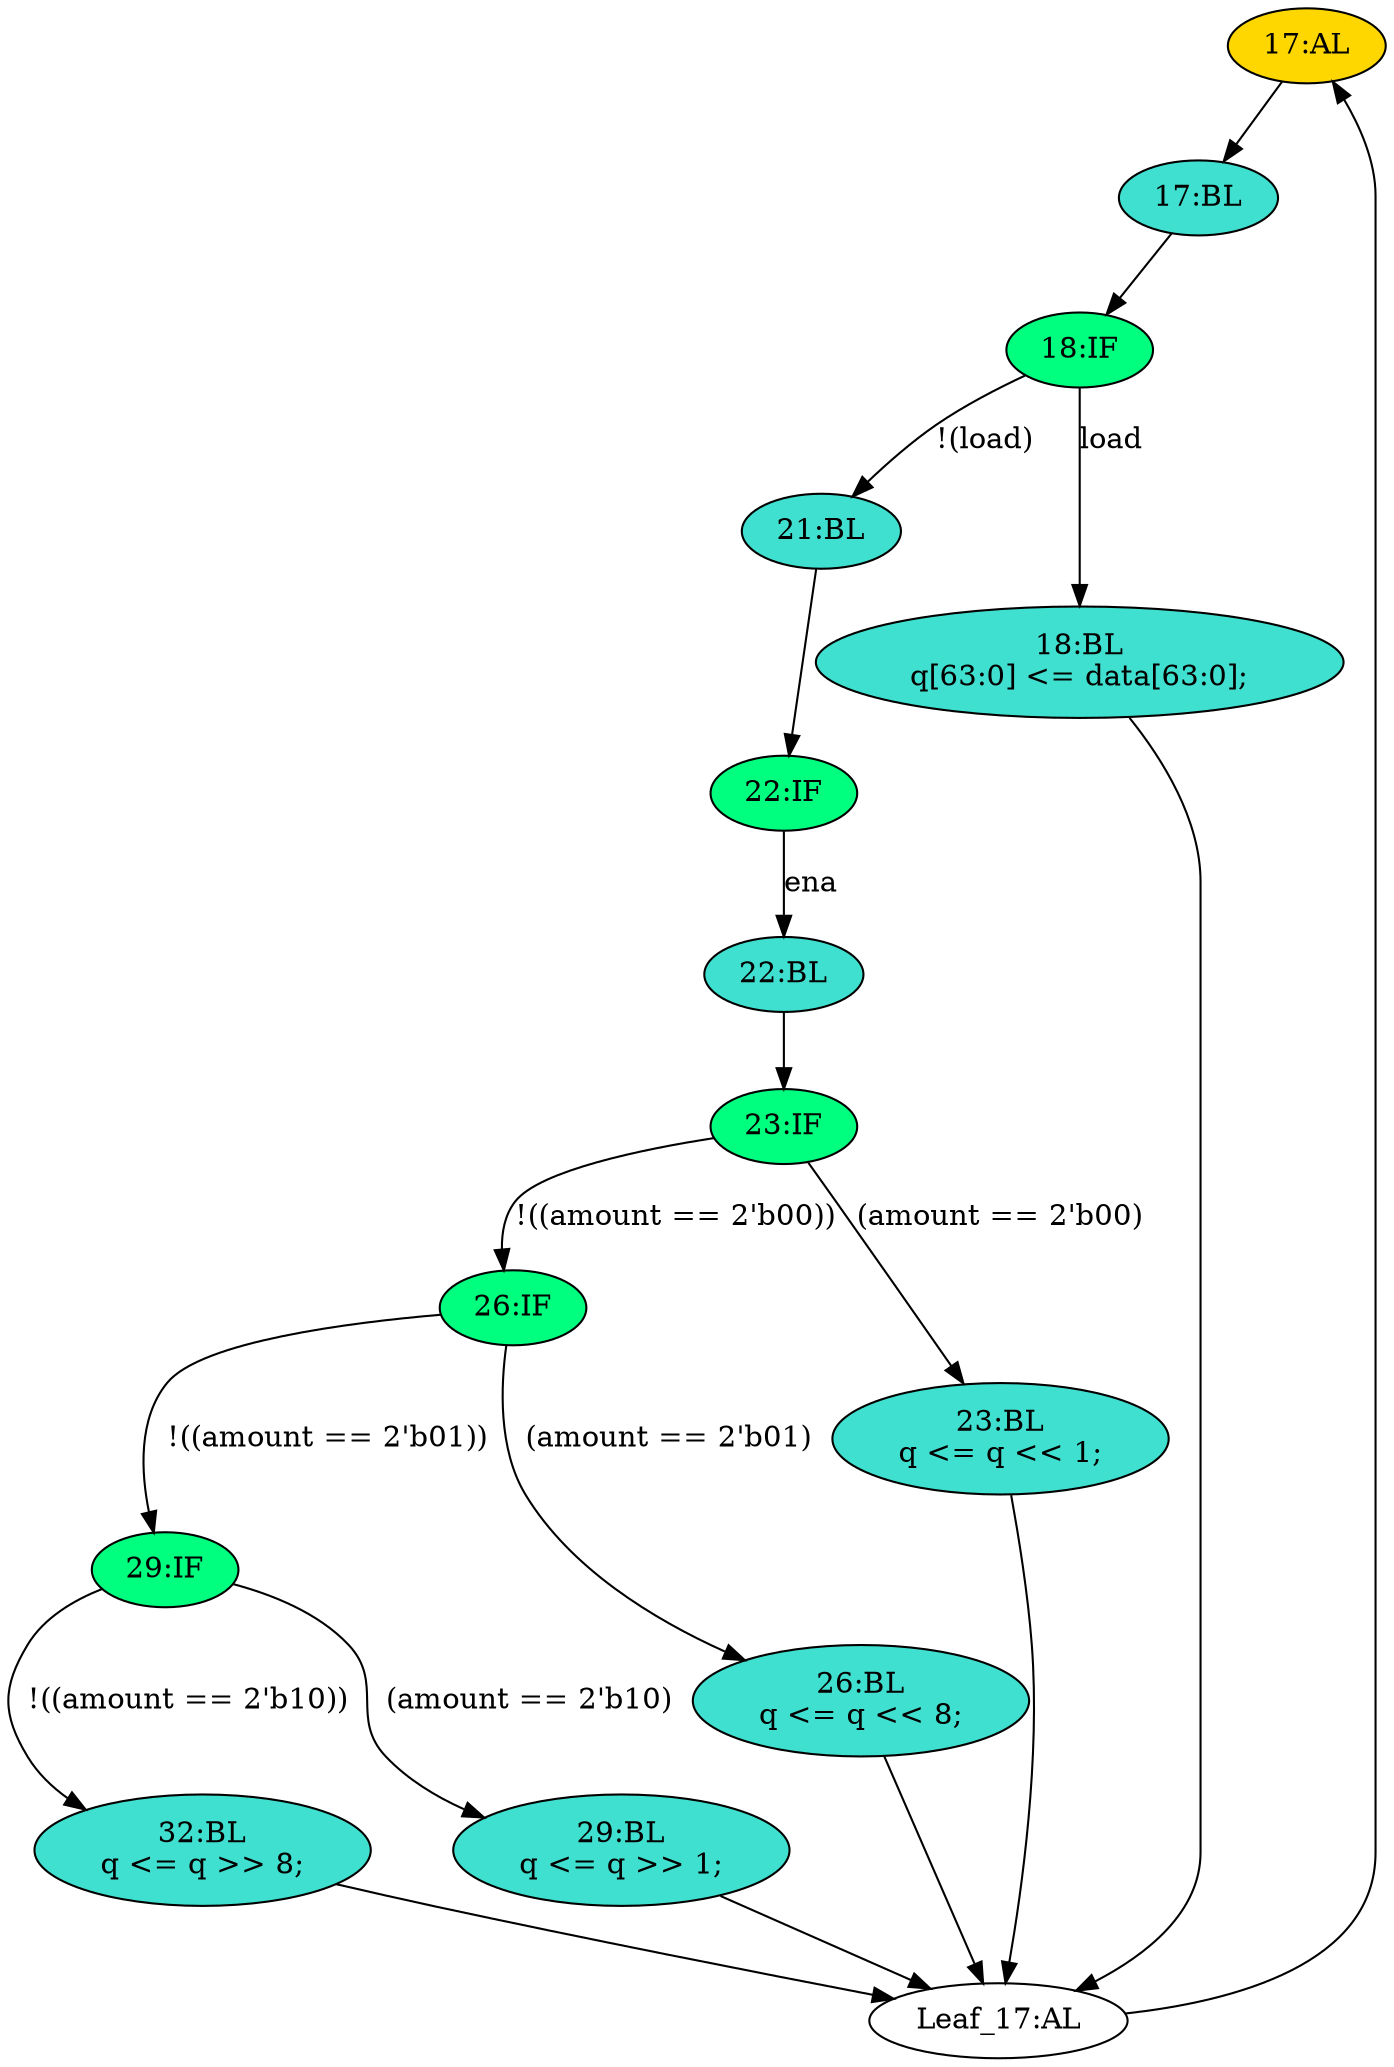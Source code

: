 strict digraph "compose( ,  )" {
	node [label="\N"];
	"17:AL"	[ast="<pyverilog.vparser.ast.Always object at 0x7f97750f7090>",
		clk_sens=True,
		fillcolor=gold,
		label="17:AL",
		sens="['clk']",
		statements="[]",
		style=filled,
		typ=Always,
		use_var="['load', 'ena', 'amount', 'data', 'q']"];
	"17:BL"	[ast="<pyverilog.vparser.ast.Block object at 0x7f97750e3d10>",
		fillcolor=turquoise,
		label="17:BL",
		statements="[]",
		style=filled,
		typ=Block];
	"17:AL" -> "17:BL"	[cond="[]",
		lineno=None];
	"21:BL"	[ast="<pyverilog.vparser.ast.Block object at 0x7f97750f1150>",
		fillcolor=turquoise,
		label="21:BL",
		statements="[]",
		style=filled,
		typ=Block];
	"22:IF"	[ast="<pyverilog.vparser.ast.IfStatement object at 0x7f97750f1390>",
		fillcolor=springgreen,
		label="22:IF",
		statements="[]",
		style=filled,
		typ=IfStatement];
	"21:BL" -> "22:IF"	[cond="[]",
		lineno=None];
	"29:IF"	[ast="<pyverilog.vparser.ast.IfStatement object at 0x7f9774d58310>",
		fillcolor=springgreen,
		label="29:IF",
		statements="[]",
		style=filled,
		typ=IfStatement];
	"32:BL"	[ast="<pyverilog.vparser.ast.Block object at 0x7f9774d58bd0>",
		fillcolor=turquoise,
		label="32:BL
q <= q >> 8;",
		statements="[<pyverilog.vparser.ast.NonblockingSubstitution object at 0x7f9774d58a50>]",
		style=filled,
		typ=Block];
	"29:IF" -> "32:BL"	[cond="['amount']",
		label="!((amount == 2'b10))",
		lineno=29];
	"29:BL"	[ast="<pyverilog.vparser.ast.Block object at 0x7f9775106510>",
		fillcolor=turquoise,
		label="29:BL
q <= q >> 1;",
		statements="[<pyverilog.vparser.ast.NonblockingSubstitution object at 0x7f9774d58cd0>]",
		style=filled,
		typ=Block];
	"29:IF" -> "29:BL"	[cond="['amount']",
		label="(amount == 2'b10)",
		lineno=29];
	"18:IF"	[ast="<pyverilog.vparser.ast.IfStatement object at 0x7f977508e4d0>",
		fillcolor=springgreen,
		label="18:IF",
		statements="[]",
		style=filled,
		typ=IfStatement];
	"17:BL" -> "18:IF"	[cond="[]",
		lineno=None];
	"18:BL"	[ast="<pyverilog.vparser.ast.Block object at 0x7f97750e3890>",
		fillcolor=turquoise,
		label="18:BL
q[63:0] <= data[63:0];",
		statements="[<pyverilog.vparser.ast.NonblockingSubstitution object at 0x7f977508e550>]",
		style=filled,
		typ=Block];
	"Leaf_17:AL"	[def_var="['q']",
		label="Leaf_17:AL"];
	"18:BL" -> "Leaf_17:AL"	[cond="[]",
		lineno=None];
	"26:IF"	[ast="<pyverilog.vparser.ast.IfStatement object at 0x7f9775160650>",
		fillcolor=springgreen,
		label="26:IF",
		statements="[]",
		style=filled,
		typ=IfStatement];
	"26:IF" -> "29:IF"	[cond="['amount']",
		label="!((amount == 2'b01))",
		lineno=26];
	"26:BL"	[ast="<pyverilog.vparser.ast.Block object at 0x7f9775501610>",
		fillcolor=turquoise,
		label="26:BL
q <= q << 8;",
		statements="[<pyverilog.vparser.ast.NonblockingSubstitution object at 0x7f9775160450>]",
		style=filled,
		typ=Block];
	"26:IF" -> "26:BL"	[cond="['amount']",
		label="(amount == 2'b01)",
		lineno=26];
	"23:IF"	[ast="<pyverilog.vparser.ast.IfStatement object at 0x7f97750e6350>",
		fillcolor=springgreen,
		label="23:IF",
		statements="[]",
		style=filled,
		typ=IfStatement];
	"23:IF" -> "26:IF"	[cond="['amount']",
		label="!((amount == 2'b00))",
		lineno=23];
	"23:BL"	[ast="<pyverilog.vparser.ast.Block object at 0x7f97750fdd10>",
		fillcolor=turquoise,
		label="23:BL
q <= q << 1;",
		statements="[<pyverilog.vparser.ast.NonblockingSubstitution object at 0x7f97750e6150>]",
		style=filled,
		typ=Block];
	"23:IF" -> "23:BL"	[cond="['amount']",
		label="(amount == 2'b00)",
		lineno=23];
	"22:BL"	[ast="<pyverilog.vparser.ast.Block object at 0x7f97750f1650>",
		fillcolor=turquoise,
		label="22:BL",
		statements="[]",
		style=filled,
		typ=Block];
	"22:IF" -> "22:BL"	[cond="['ena']",
		label=ena,
		lineno=22];
	"18:IF" -> "21:BL"	[cond="['load']",
		label="!(load)",
		lineno=18];
	"18:IF" -> "18:BL"	[cond="['load']",
		label=load,
		lineno=18];
	"26:BL" -> "Leaf_17:AL"	[cond="[]",
		lineno=None];
	"32:BL" -> "Leaf_17:AL"	[cond="[]",
		lineno=None];
	"Leaf_17:AL" -> "17:AL";
	"22:BL" -> "23:IF"	[cond="[]",
		lineno=None];
	"29:BL" -> "Leaf_17:AL"	[cond="[]",
		lineno=None];
	"23:BL" -> "Leaf_17:AL"	[cond="[]",
		lineno=None];
}
